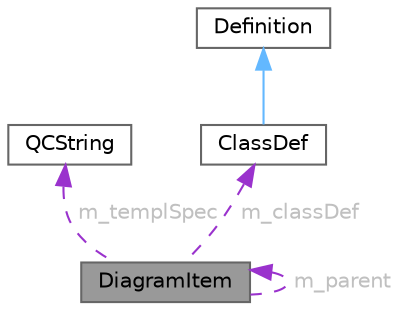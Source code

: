 digraph "DiagramItem"
{
 // INTERACTIVE_SVG=YES
 // LATEX_PDF_SIZE
  bgcolor="transparent";
  edge [fontname=Helvetica,fontsize=10,labelfontname=Helvetica,labelfontsize=10];
  node [fontname=Helvetica,fontsize=10,shape=box,height=0.2,width=0.4];
  Node1 [id="Node000001",label="DiagramItem",height=0.2,width=0.4,color="gray40", fillcolor="grey60", style="filled", fontcolor="black",tooltip="Class representing a single node in the built-in class diagram."];
  Node1 -> Node1 [id="edge1_Node000001_Node000001",dir="back",color="darkorchid3",style="dashed",label=" m_parent",fontcolor="grey" ];
  Node2 -> Node1 [id="edge2_Node000001_Node000002",dir="back",color="darkorchid3",style="dashed",label=" m_templSpec",fontcolor="grey" ];
  Node2 [id="Node000002",label="QCString",height=0.2,width=0.4,color="gray40", fillcolor="white", style="filled",URL="$d9/d45/class_q_c_string.html",tooltip="This is an alternative implementation of QCString."];
  Node3 -> Node1 [id="edge3_Node000001_Node000003",dir="back",color="darkorchid3",style="dashed",label=" m_classDef",fontcolor="grey" ];
  Node3 [id="Node000003",label="ClassDef",height=0.2,width=0.4,color="gray40", fillcolor="white", style="filled",URL="$d1/dcf/class_class_def.html",tooltip="A abstract class representing of a compound symbol."];
  Node4 -> Node3 [id="edge4_Node000003_Node000004",dir="back",color="steelblue1",style="solid"];
  Node4 [id="Node000004",label="Definition",height=0.2,width=0.4,color="gray40", fillcolor="white", style="filled",URL="$d5/dcc/class_definition.html",tooltip="The common base class of all entity definitions found in the sources."];
}

